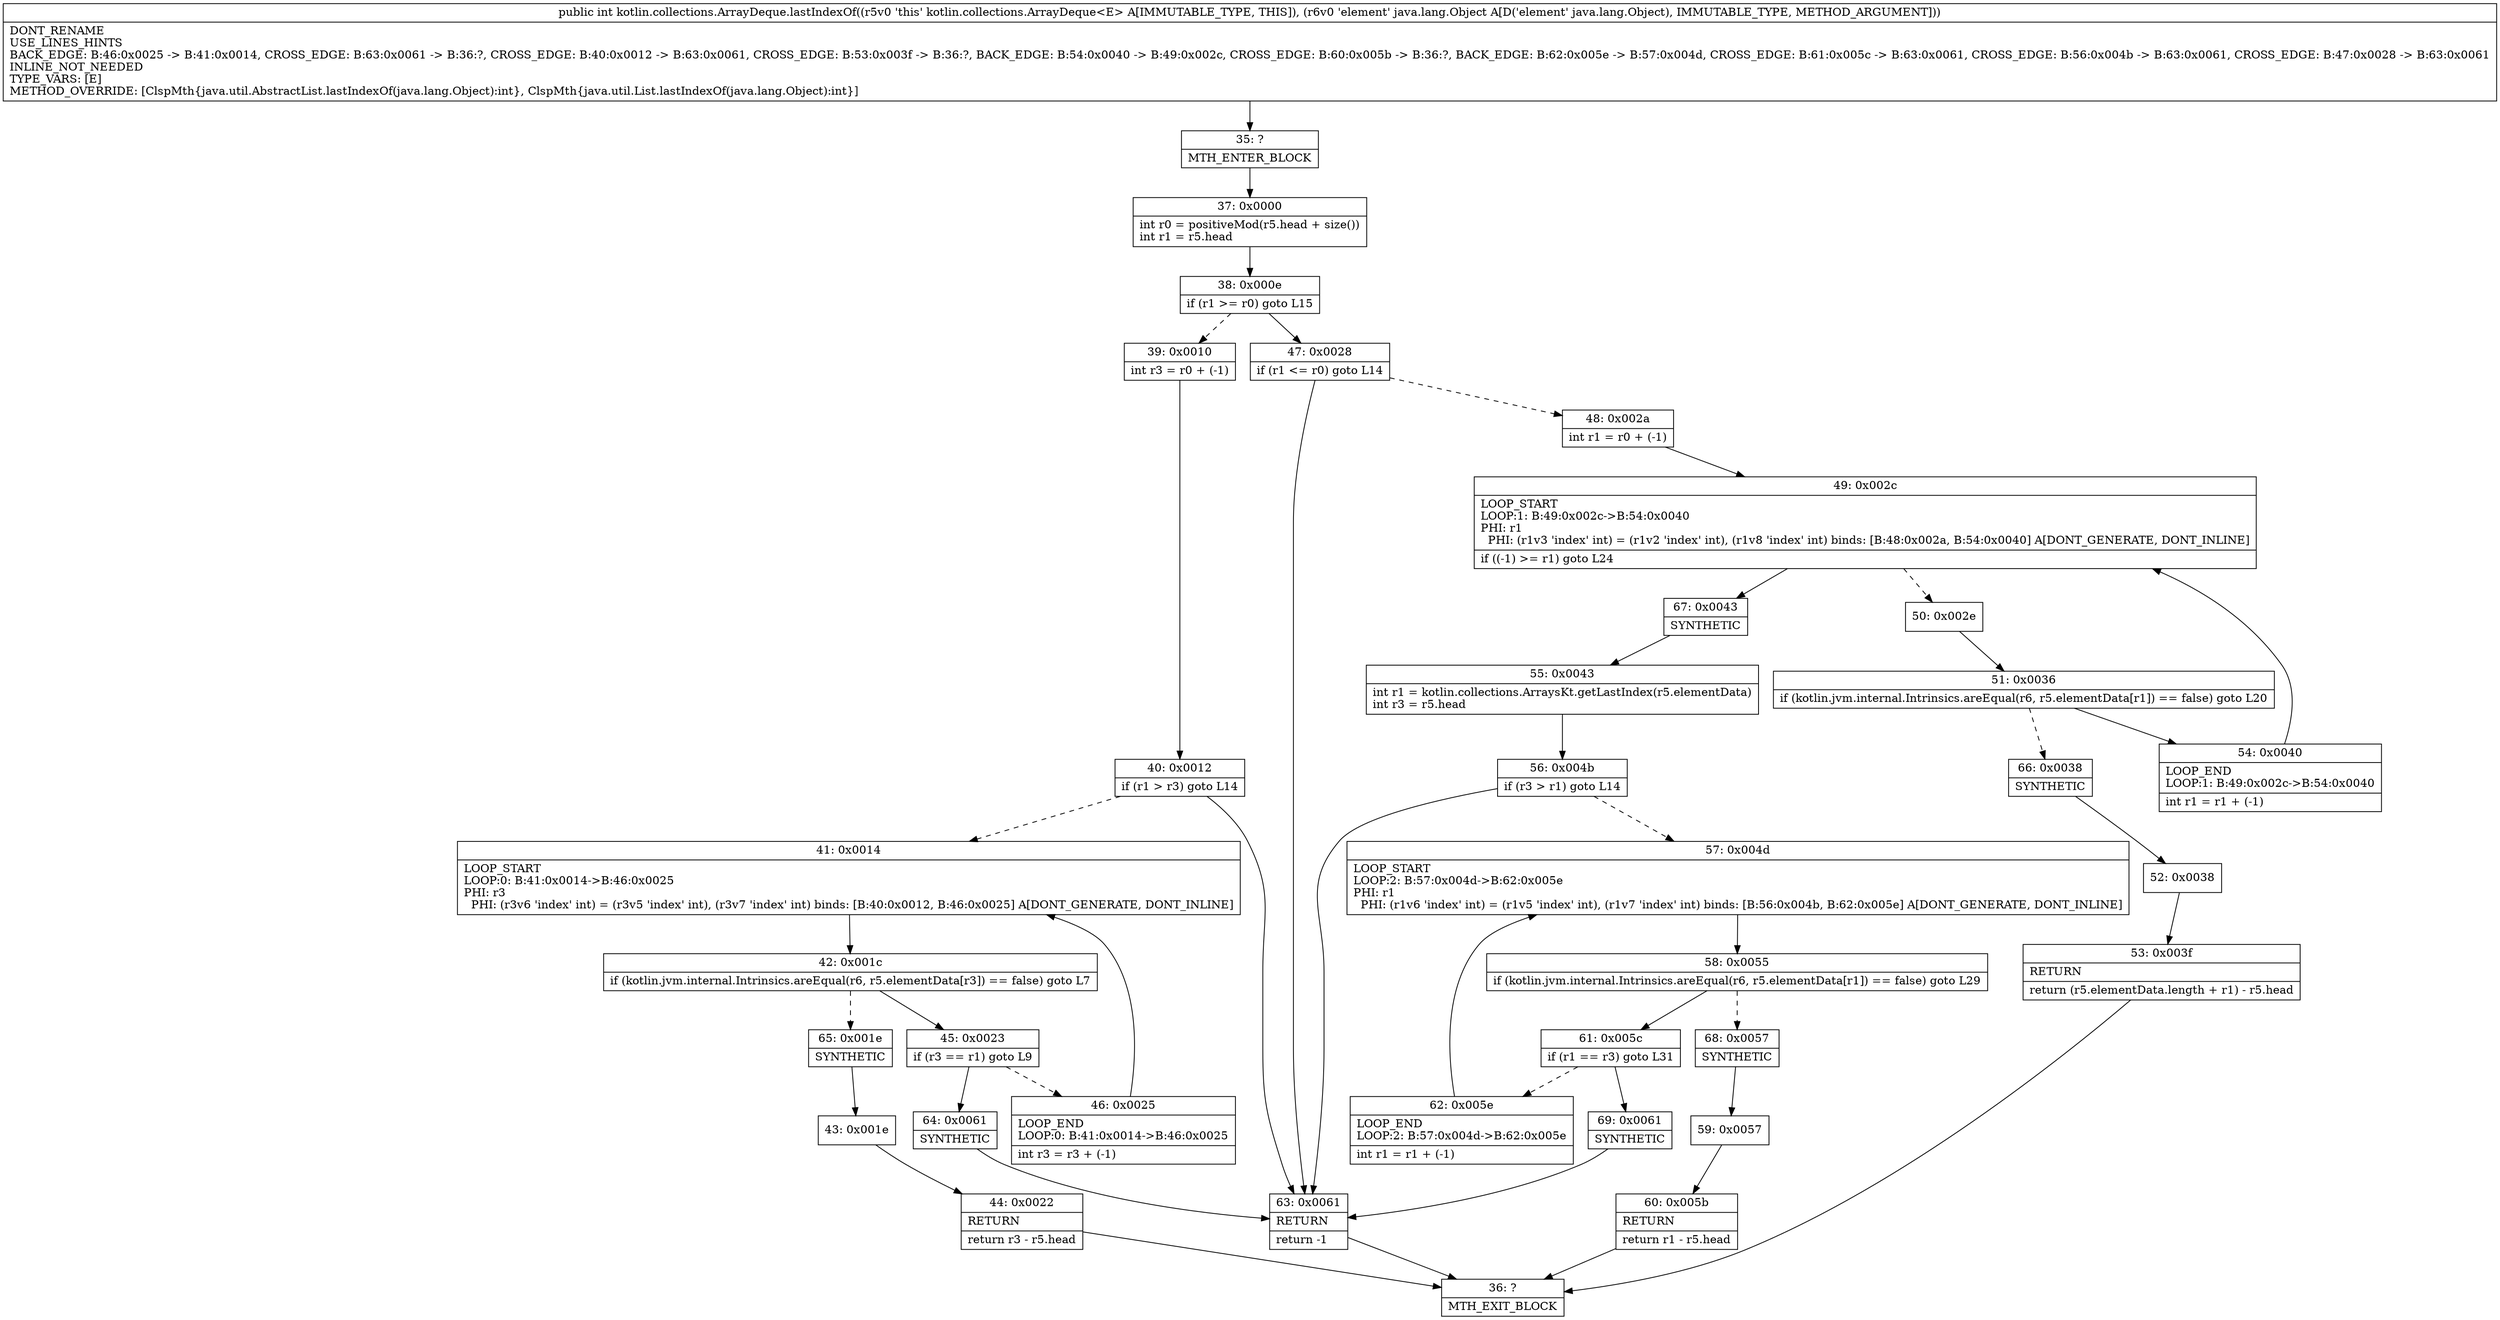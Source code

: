 digraph "CFG forkotlin.collections.ArrayDeque.lastIndexOf(Ljava\/lang\/Object;)I" {
Node_35 [shape=record,label="{35\:\ ?|MTH_ENTER_BLOCK\l}"];
Node_37 [shape=record,label="{37\:\ 0x0000|int r0 = positiveMod(r5.head + size())\lint r1 = r5.head\l}"];
Node_38 [shape=record,label="{38\:\ 0x000e|if (r1 \>= r0) goto L15\l}"];
Node_39 [shape=record,label="{39\:\ 0x0010|int r3 = r0 + (\-1)\l}"];
Node_40 [shape=record,label="{40\:\ 0x0012|if (r1 \> r3) goto L14\l}"];
Node_41 [shape=record,label="{41\:\ 0x0014|LOOP_START\lLOOP:0: B:41:0x0014\-\>B:46:0x0025\lPHI: r3 \l  PHI: (r3v6 'index' int) = (r3v5 'index' int), (r3v7 'index' int) binds: [B:40:0x0012, B:46:0x0025] A[DONT_GENERATE, DONT_INLINE]\l}"];
Node_42 [shape=record,label="{42\:\ 0x001c|if (kotlin.jvm.internal.Intrinsics.areEqual(r6, r5.elementData[r3]) == false) goto L7\l}"];
Node_45 [shape=record,label="{45\:\ 0x0023|if (r3 == r1) goto L9\l}"];
Node_46 [shape=record,label="{46\:\ 0x0025|LOOP_END\lLOOP:0: B:41:0x0014\-\>B:46:0x0025\l|int r3 = r3 + (\-1)\l}"];
Node_64 [shape=record,label="{64\:\ 0x0061|SYNTHETIC\l}"];
Node_65 [shape=record,label="{65\:\ 0x001e|SYNTHETIC\l}"];
Node_43 [shape=record,label="{43\:\ 0x001e}"];
Node_44 [shape=record,label="{44\:\ 0x0022|RETURN\l|return r3 \- r5.head\l}"];
Node_36 [shape=record,label="{36\:\ ?|MTH_EXIT_BLOCK\l}"];
Node_63 [shape=record,label="{63\:\ 0x0061|RETURN\l|return \-1\l}"];
Node_47 [shape=record,label="{47\:\ 0x0028|if (r1 \<= r0) goto L14\l}"];
Node_48 [shape=record,label="{48\:\ 0x002a|int r1 = r0 + (\-1)\l}"];
Node_49 [shape=record,label="{49\:\ 0x002c|LOOP_START\lLOOP:1: B:49:0x002c\-\>B:54:0x0040\lPHI: r1 \l  PHI: (r1v3 'index' int) = (r1v2 'index' int), (r1v8 'index' int) binds: [B:48:0x002a, B:54:0x0040] A[DONT_GENERATE, DONT_INLINE]\l|if ((\-1) \>= r1) goto L24\l}"];
Node_50 [shape=record,label="{50\:\ 0x002e}"];
Node_51 [shape=record,label="{51\:\ 0x0036|if (kotlin.jvm.internal.Intrinsics.areEqual(r6, r5.elementData[r1]) == false) goto L20\l}"];
Node_54 [shape=record,label="{54\:\ 0x0040|LOOP_END\lLOOP:1: B:49:0x002c\-\>B:54:0x0040\l|int r1 = r1 + (\-1)\l}"];
Node_66 [shape=record,label="{66\:\ 0x0038|SYNTHETIC\l}"];
Node_52 [shape=record,label="{52\:\ 0x0038}"];
Node_53 [shape=record,label="{53\:\ 0x003f|RETURN\l|return (r5.elementData.length + r1) \- r5.head\l}"];
Node_67 [shape=record,label="{67\:\ 0x0043|SYNTHETIC\l}"];
Node_55 [shape=record,label="{55\:\ 0x0043|int r1 = kotlin.collections.ArraysKt.getLastIndex(r5.elementData)\lint r3 = r5.head\l}"];
Node_56 [shape=record,label="{56\:\ 0x004b|if (r3 \> r1) goto L14\l}"];
Node_57 [shape=record,label="{57\:\ 0x004d|LOOP_START\lLOOP:2: B:57:0x004d\-\>B:62:0x005e\lPHI: r1 \l  PHI: (r1v6 'index' int) = (r1v5 'index' int), (r1v7 'index' int) binds: [B:56:0x004b, B:62:0x005e] A[DONT_GENERATE, DONT_INLINE]\l}"];
Node_58 [shape=record,label="{58\:\ 0x0055|if (kotlin.jvm.internal.Intrinsics.areEqual(r6, r5.elementData[r1]) == false) goto L29\l}"];
Node_61 [shape=record,label="{61\:\ 0x005c|if (r1 == r3) goto L31\l}"];
Node_62 [shape=record,label="{62\:\ 0x005e|LOOP_END\lLOOP:2: B:57:0x004d\-\>B:62:0x005e\l|int r1 = r1 + (\-1)\l}"];
Node_69 [shape=record,label="{69\:\ 0x0061|SYNTHETIC\l}"];
Node_68 [shape=record,label="{68\:\ 0x0057|SYNTHETIC\l}"];
Node_59 [shape=record,label="{59\:\ 0x0057}"];
Node_60 [shape=record,label="{60\:\ 0x005b|RETURN\l|return r1 \- r5.head\l}"];
MethodNode[shape=record,label="{public int kotlin.collections.ArrayDeque.lastIndexOf((r5v0 'this' kotlin.collections.ArrayDeque\<E\> A[IMMUTABLE_TYPE, THIS]), (r6v0 'element' java.lang.Object A[D('element' java.lang.Object), IMMUTABLE_TYPE, METHOD_ARGUMENT]))  | DONT_RENAME\lUSE_LINES_HINTS\lBACK_EDGE: B:46:0x0025 \-\> B:41:0x0014, CROSS_EDGE: B:63:0x0061 \-\> B:36:?, CROSS_EDGE: B:40:0x0012 \-\> B:63:0x0061, CROSS_EDGE: B:53:0x003f \-\> B:36:?, BACK_EDGE: B:54:0x0040 \-\> B:49:0x002c, CROSS_EDGE: B:60:0x005b \-\> B:36:?, BACK_EDGE: B:62:0x005e \-\> B:57:0x004d, CROSS_EDGE: B:61:0x005c \-\> B:63:0x0061, CROSS_EDGE: B:56:0x004b \-\> B:63:0x0061, CROSS_EDGE: B:47:0x0028 \-\> B:63:0x0061\lINLINE_NOT_NEEDED\lTYPE_VARS: [E]\lMETHOD_OVERRIDE: [ClspMth\{java.util.AbstractList.lastIndexOf(java.lang.Object):int\}, ClspMth\{java.util.List.lastIndexOf(java.lang.Object):int\}]\l}"];
MethodNode -> Node_35;Node_35 -> Node_37;
Node_37 -> Node_38;
Node_38 -> Node_39[style=dashed];
Node_38 -> Node_47;
Node_39 -> Node_40;
Node_40 -> Node_41[style=dashed];
Node_40 -> Node_63;
Node_41 -> Node_42;
Node_42 -> Node_45;
Node_42 -> Node_65[style=dashed];
Node_45 -> Node_46[style=dashed];
Node_45 -> Node_64;
Node_46 -> Node_41;
Node_64 -> Node_63;
Node_65 -> Node_43;
Node_43 -> Node_44;
Node_44 -> Node_36;
Node_63 -> Node_36;
Node_47 -> Node_48[style=dashed];
Node_47 -> Node_63;
Node_48 -> Node_49;
Node_49 -> Node_50[style=dashed];
Node_49 -> Node_67;
Node_50 -> Node_51;
Node_51 -> Node_54;
Node_51 -> Node_66[style=dashed];
Node_54 -> Node_49;
Node_66 -> Node_52;
Node_52 -> Node_53;
Node_53 -> Node_36;
Node_67 -> Node_55;
Node_55 -> Node_56;
Node_56 -> Node_57[style=dashed];
Node_56 -> Node_63;
Node_57 -> Node_58;
Node_58 -> Node_61;
Node_58 -> Node_68[style=dashed];
Node_61 -> Node_62[style=dashed];
Node_61 -> Node_69;
Node_62 -> Node_57;
Node_69 -> Node_63;
Node_68 -> Node_59;
Node_59 -> Node_60;
Node_60 -> Node_36;
}

